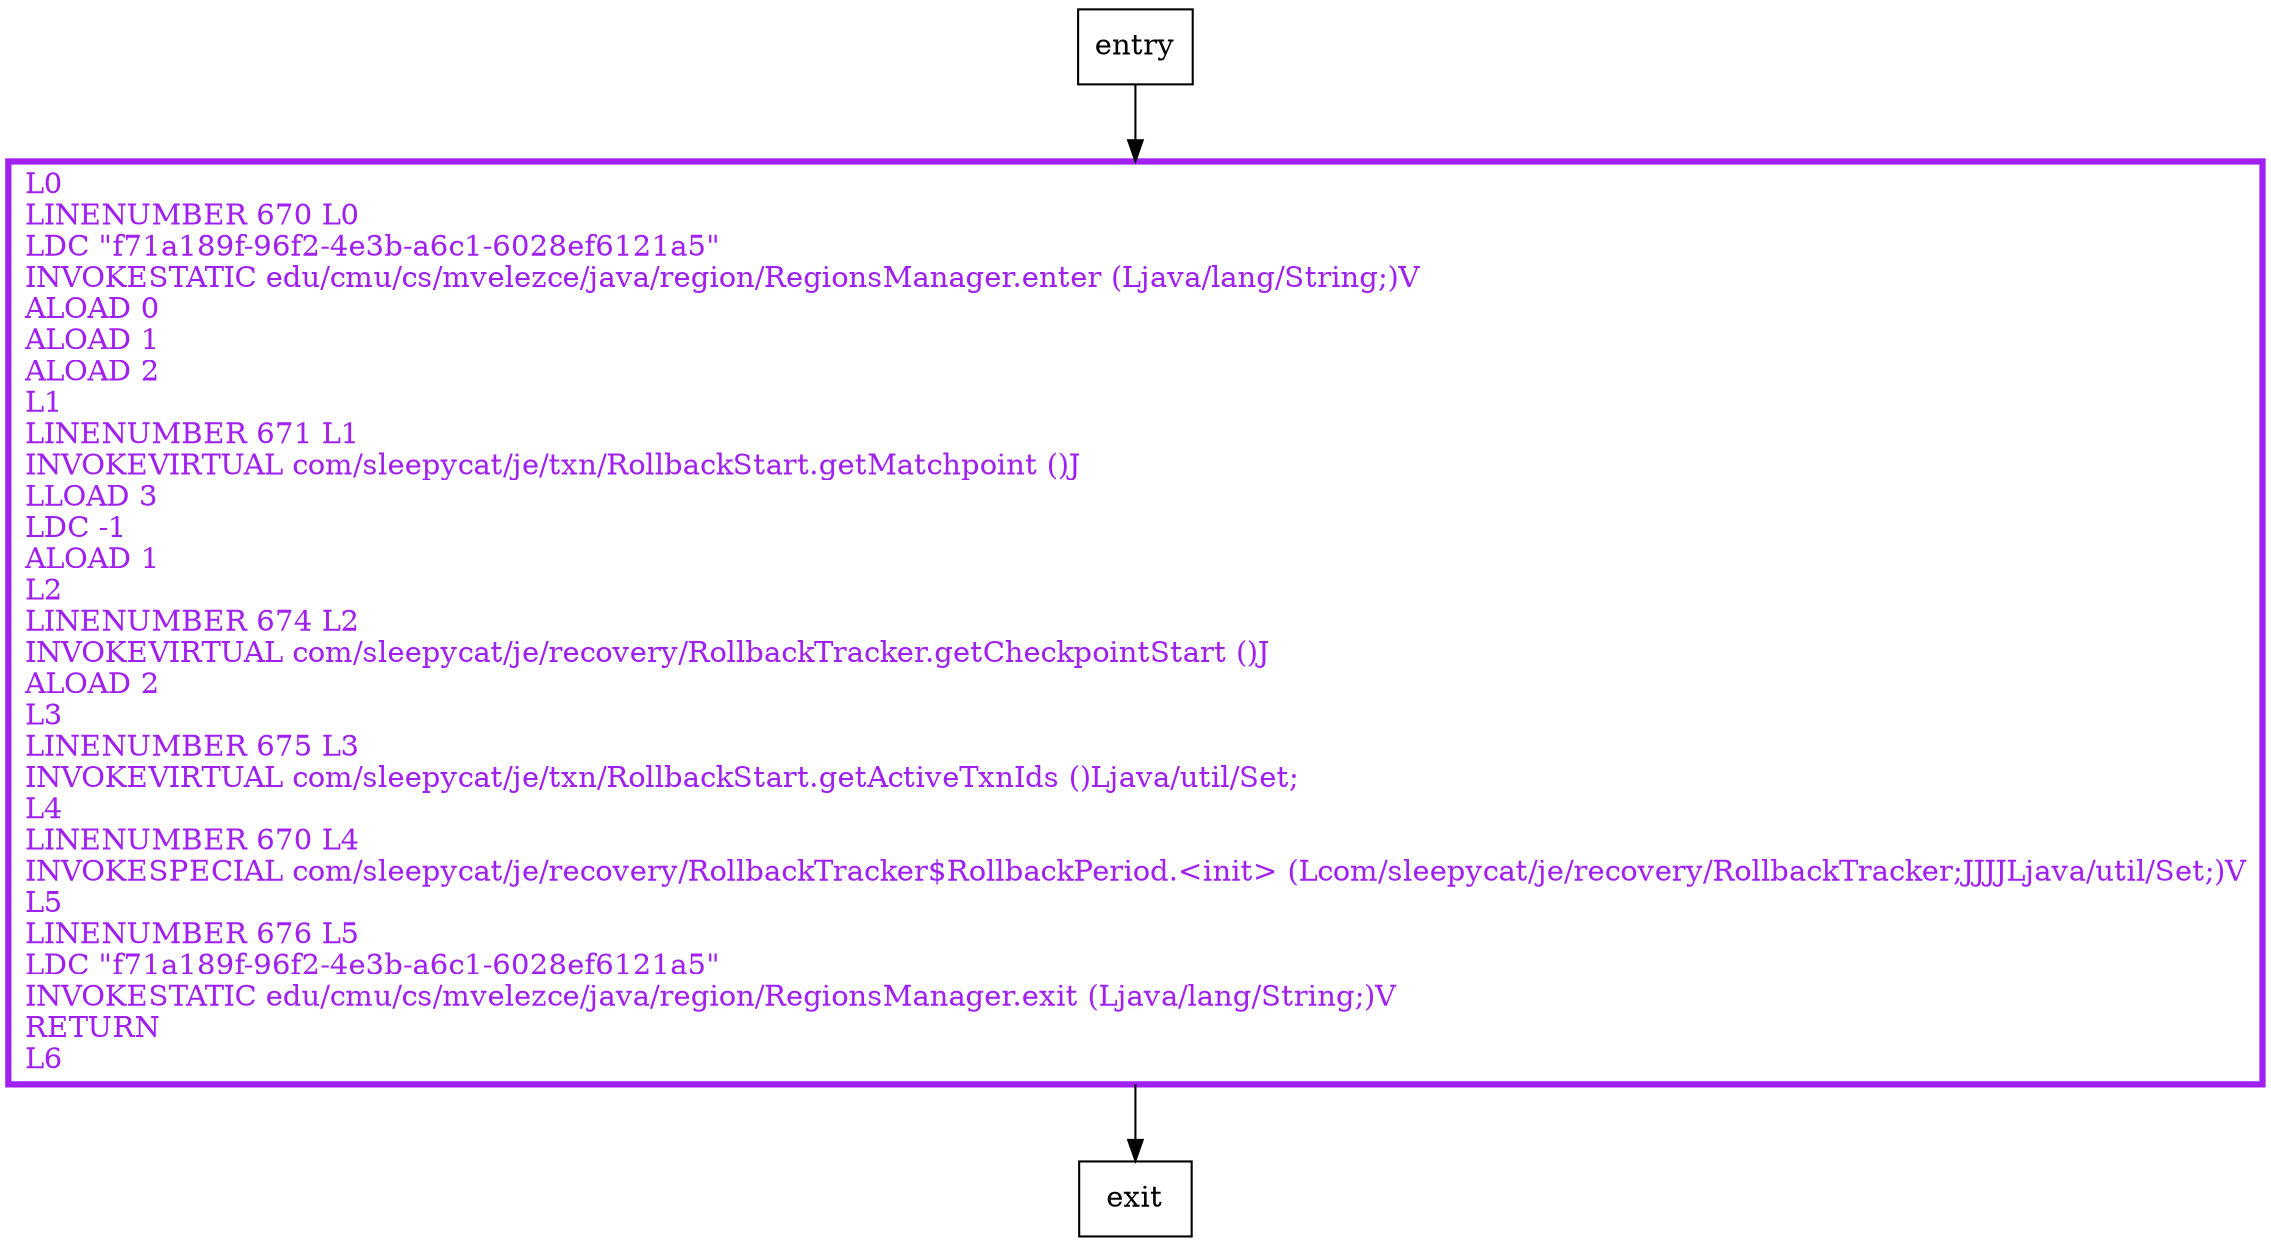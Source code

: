 digraph <init> {
node [shape=record];
1396177377 [label="L0\lLINENUMBER 670 L0\lLDC \"f71a189f-96f2-4e3b-a6c1-6028ef6121a5\"\lINVOKESTATIC edu/cmu/cs/mvelezce/java/region/RegionsManager.enter (Ljava/lang/String;)V\lALOAD 0\lALOAD 1\lALOAD 2\lL1\lLINENUMBER 671 L1\lINVOKEVIRTUAL com/sleepycat/je/txn/RollbackStart.getMatchpoint ()J\lLLOAD 3\lLDC -1\lALOAD 1\lL2\lLINENUMBER 674 L2\lINVOKEVIRTUAL com/sleepycat/je/recovery/RollbackTracker.getCheckpointStart ()J\lALOAD 2\lL3\lLINENUMBER 675 L3\lINVOKEVIRTUAL com/sleepycat/je/txn/RollbackStart.getActiveTxnIds ()Ljava/util/Set;\lL4\lLINENUMBER 670 L4\lINVOKESPECIAL com/sleepycat/je/recovery/RollbackTracker$RollbackPeriod.\<init\> (Lcom/sleepycat/je/recovery/RollbackTracker;JJJJLjava/util/Set;)V\lL5\lLINENUMBER 676 L5\lLDC \"f71a189f-96f2-4e3b-a6c1-6028ef6121a5\"\lINVOKESTATIC edu/cmu/cs/mvelezce/java/region/RegionsManager.exit (Ljava/lang/String;)V\lRETURN\lL6\l"];
entry;
exit;
entry -> 1396177377;
1396177377 -> exit;
1396177377[fontcolor="purple", penwidth=3, color="purple"];
}
